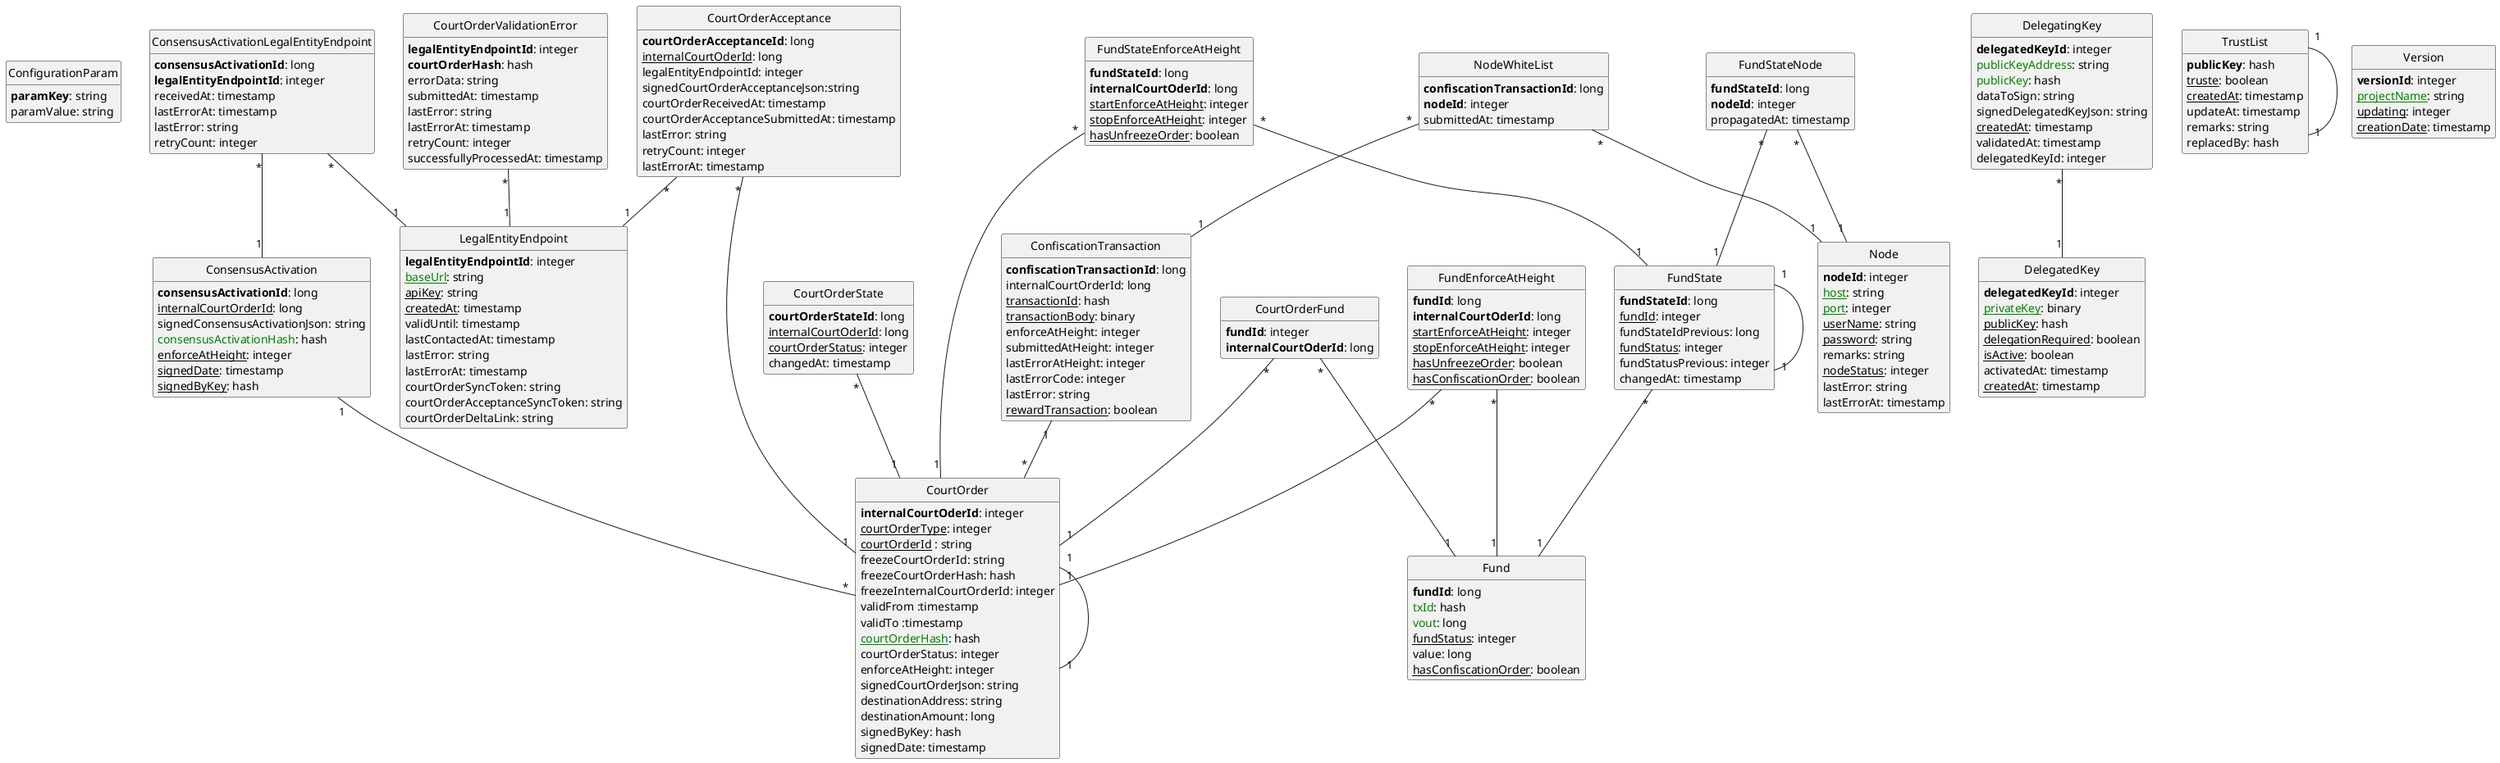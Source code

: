 @startuml  Blacklist manager DB

skinparam backgroundColor #FFFFFE
!define primary_key(x) <b>x</b>
!define unique(x) <color:green>x</color>
!define not_null(x) <u>x</u>

hide empty members
hide circle

class ConfigurationParam{
  primary_key(paramKey): string
  paramValue: string
}

class ConfiscationTransaction{
  primary_key(confiscationTransactionId): long
  internalCourtOrderId: long
  not_null(transactionId): hash
  not_null(transactionBody): binary
  enforceAtHeight: integer
  submittedAtHeight: integer
  lastErrorAtHeight: integer
  lastErrorCode: integer
  lastError: string
  not_null(rewardTransaction): boolean
}
ConfiscationTransaction "1" -- "*" CourtOrder

class ConsensusActivation{
  primary_key(consensusActivationId): long
  not_null(internalCourtOrderId): long
  signedConsensusActivationJson: string
  unique(consensusActivationHash): hash
  not_null(enforceAtHeight): integer
  not_null(signedDate): timestamp
  not_null(signedByKey): hash
}
ConsensusActivation "1" -- "*" CourtOrder

class ConsensusActivationLegalEntityEndpoint{
  primary_key(consensusActivationId): long
  primary_key(legalEntityEndpointId): integer
  receivedAt: timestamp
  lastErrorAt: timestamp
  lastError: string
  retryCount: integer
}
ConsensusActivationLegalEntityEndpoint "*" -- "1" ConsensusActivation
ConsensusActivationLegalEntityEndpoint "*" -- "1" LegalEntityEndpoint

class CourtOrder {
   primary_key(internalCourtOderId): integer
   not_null(courtOrderType): integer
   not_null(courtOrderId) : string
   freezeCourtOrderId: string
   freezeCourtOrderHash: hash
   freezeInternalCourtOrderId: integer
   validFrom :timestamp
   validTo :timestamp
   unique(not_null(courtOrderHash)): hash
   courtOrderStatus: integer
   enforceAtHeight: integer
   signedCourtOrderJson: string
   destinationAddress: string
   destinationAmount: long
   signedByKey: hash
   signedDate: timestamp
}
CourtOrder "1" -- "1" CourtOrder

class CourtOrderAcceptance{
  primary_key(courtOrderAcceptanceId): long
  not_null(internalCourtOderId): long
  legalEntityEndpointId: integer
  signedCourtOrderAcceptanceJson:string
  courtOrderReceivedAt: timestamp
  courtOrderAcceptanceSubmittedAt: timestamp
  lastError: string
  retryCount: integer
  lastErrorAt: timestamp
}
CourtOrderAcceptance "*" -- "1" CourtOrder
CourtOrderAcceptance "*" -- "1" LegalEntityEndpoint

class CourtOrderFund{
  primary_key(fundId): integer
  primary_key(internalCourtOderId): long
}
CourtOrderFund "*" -- "1" CourtOrder
CourtOrderFund "*" -- "1" Fund

class CourtOrderState{
  primary_key(courtOrderStateId): long
  not_null(internalCourtOderId): long
  not_null(courtOrderStatus): integer
  changedAt: timestamp
}
CourtOrderState "*" -- "1" CourtOrder

class CourtOrderValidationError{
  primary_key(legalEntityEndpointId): integer
  primary_key(courtOrderHash): hash
  errorData: string
  submittedAt: timestamp
  lastError: string
  lastErrorAt: timestamp
  retryCount: integer
  successfullyProcessedAt: timestamp
}
CourtOrderValidationError "*" -- "1" LegalEntityEndpoint

class DelegatedKey{
  primary_key(delegatedKeyId): integer
  unique(not_null(privateKey)): binary
  not_null(publicKey): hash
  not_null(delegationRequired): boolean
  not_null(isActive): boolean
  activatedAt: timestamp
  not_null(createdAt): timestamp
}

class DelegatingKey{
  primary_key(delegatedKeyId): integer
  unique(publicKeyAddress): string
  unique(publicKey): hash
  dataToSign: string
  signedDelegatedKeyJson: string
  not_null(createdAt): timestamp
  validatedAt: timestamp
  delegatedKeyId: integer
}
DelegatingKey "*" -- "1" DelegatedKey

class Fund{
  primary_key(fundId): long
  unique(txId): hash
  unique(vout): long
  not_null(fundStatus): integer
  value: long
  not_null(hasConfiscationOrder): boolean
}

class FundEnforceAtHeight{
  primary_key(fundId): long
  primary_key(internalCourtOderId): long
  not_null(startEnforceAtHeight): integer
  not_null(stopEnforceAtHeight): integer
  not_null(hasUnfreezeOrder): boolean
  not_null(hasConfiscationOrder): boolean
}
FundEnforceAtHeight "*" -- "1" Fund
FundEnforceAtHeight "*" -- "1" CourtOrder

class FundState{
  primary_key(fundStateId): long
  not_null(fundId): integer
  fundStateIdPrevious: long
  not_null(fundStatus): integer
  fundStatusPrevious: integer
  changedAt: timestamp
}
FundState "*" -- "1" Fund
FundState "1" -- "1" FundState

class FundStateEnforceAtHeight{
  primary_key(fundStateId): long
  primary_key(internalCourtOderId): long
  not_null(startEnforceAtHeight): integer
  not_null(stopEnforceAtHeight): integer
  not_null(hasUnfreezeOrder): boolean
}
FundStateEnforceAtHeight "*" -- "1" CourtOrder
FundStateEnforceAtHeight "*" -- "1" FundState

class FundStateNode{
  primary_key(fundStateId): long
  primary_key(nodeId): integer
  propagatedAt: timestamp
}
FundStateNode "*" -- "1" FundState
FundStateNode "*" -- "1" Node

class LegalEntityEndpoint{
  primary_key(legalEntityEndpointId): integer
  unique(not_null(baseUrl)): string
  not_null(apiKey): string
  not_null(createdAt): timestamp
  validUntil: timestamp
  lastContactedAt: timestamp
  lastError: string
  lastErrorAt: timestamp
  courtOrderSyncToken: string
  courtOrderAcceptanceSyncToken: string
  courtOrderDeltaLink: string
}

class Node{
  primary_key(nodeId): integer
  unique(not_null(host)): string
  unique(not_null(port)): integer
  not_null(userName): string
  not_null(password): string
  remarks: string
  not_null(nodeStatus): integer
  lastError: string
  lastErrorAt: timestamp
}

class NodeWhiteList{
  primary_key(confiscationTransactionId): long
  primary_key(nodeId): integer
  submittedAt: timestamp
}
NodeWhiteList "*" -- "1" Node
NodeWhiteList "*" -- "1" ConfiscationTransaction

class TrustList{
  primary_key(publicKey): hash
  not_null(truste): boolean
  not_null(createdAt): timestamp
  updateAt: timestamp
  remarks: string
  replacedBy: hash
}
TrustList "1" -- "1" TrustList

class Version{
  primary_key(versionId): integer
  unique(not_null(projectName)): string
  not_null(updating): integer
  not_null(creationDate): timestamp
}

@enduml
